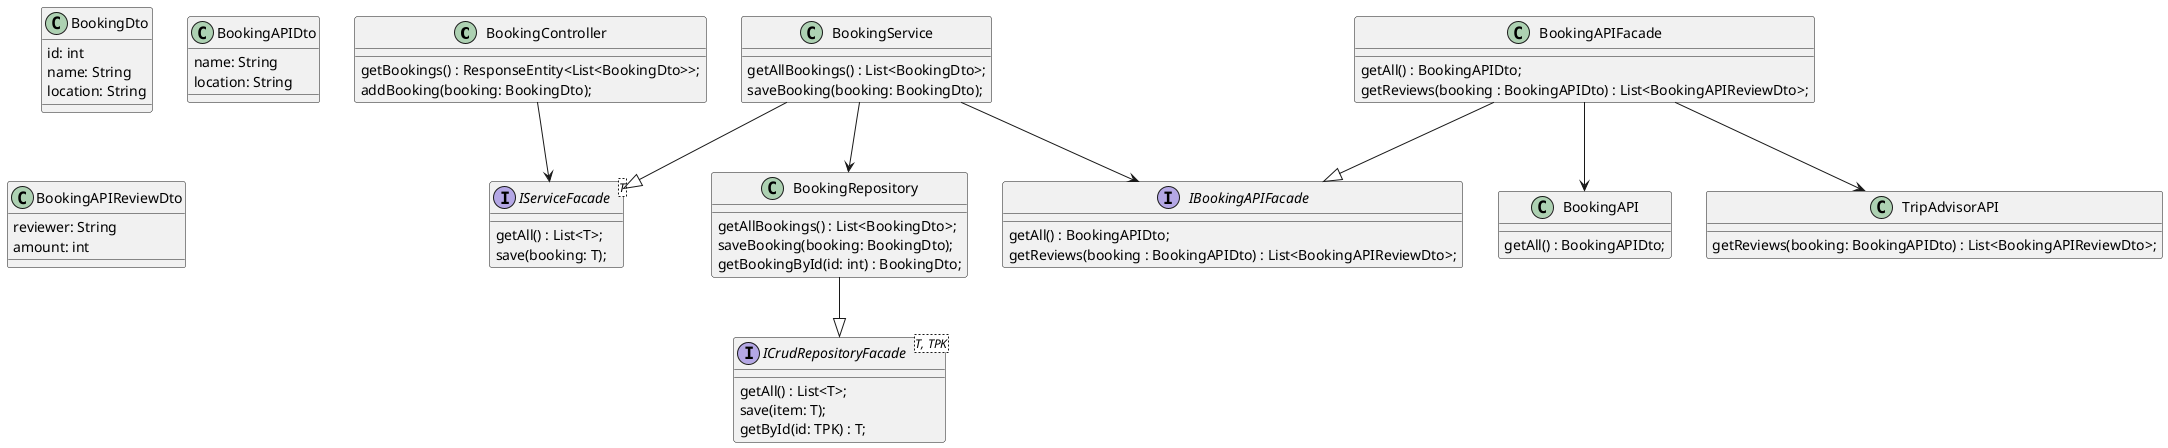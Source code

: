 @startuml

' gekozen ontwerpvraag:
' Hoe zorg je ervoor dat je bij een wijziging in de datastructuur van een externe service niet de hele applicatie hoeft aan te passen?

class BookingController {
    getBookings() : ResponseEntity<List<BookingDto>>;
    addBooking(booking: BookingDto);
}

class BookingService {
    getAllBookings() : List<BookingDto>;
    saveBooking(booking: BookingDto);
}

interface IServiceFacade<T> {
    getAll() : List<T>;
    save(booking: T);
}

class BookingRepository {
    getAllBookings() : List<BookingDto>;
    saveBooking(booking: BookingDto);
    getBookingById(id: int) : BookingDto;
}


class BookingDto {
    id: int
    name: String
    location: String
}

class BookingAPIDto {
    name: String
    location: String
}

class BookingAPIReviewDto {
    reviewer: String
    amount: int
}

interface ICrudRepositoryFacade<T, TPK> {
    getAll() : List<T>;
    save(item: T);
    getById(id: TPK) : T;
}

interface IBookingAPIFacade {
    getAll() : BookingAPIDto;
    getReviews(booking : BookingAPIDto) : List<BookingAPIReviewDto>;
}

class BookingAPIFacade {
    getAll() : BookingAPIDto;
    getReviews(booking : BookingAPIDto) : List<BookingAPIReviewDto>;
}

class BookingAPI {
    getAll() : BookingAPIDto;
}

class TripAdvisorAPI {
    getReviews(booking: BookingAPIDto) : List<BookingAPIReviewDto>;
}

BookingController --> IServiceFacade
BookingService --|> IServiceFacade
BookingService --> BookingRepository

BookingRepository --|> ICrudRepositoryFacade

BookingAPIFacade --|> IBookingAPIFacade

BookingService --> IBookingAPIFacade

BookingAPIFacade --> BookingAPI
BookingAPIFacade --> TripAdvisorAPI


@enduml